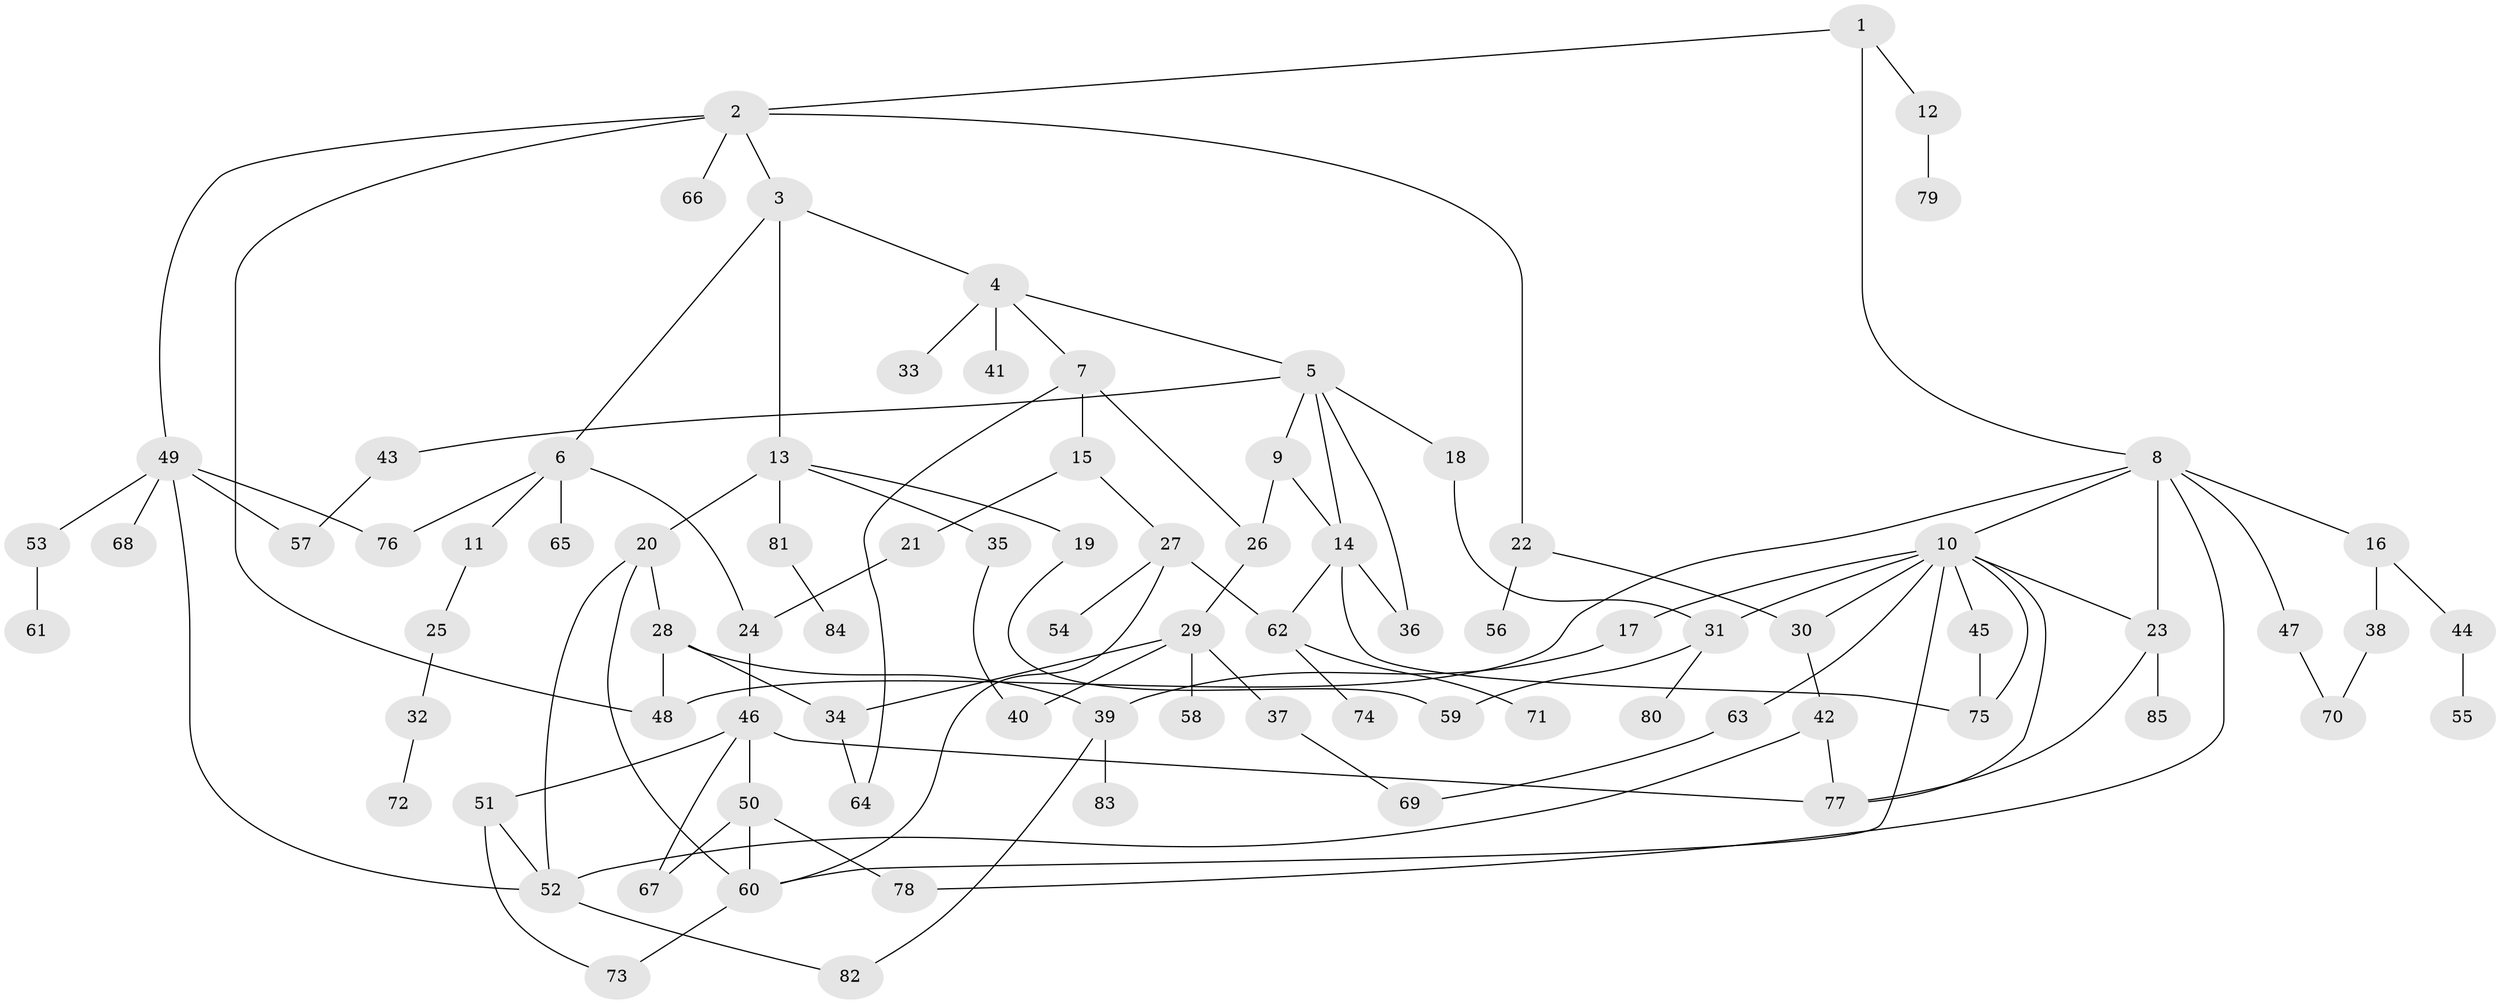 // Generated by graph-tools (version 1.1) at 2025/34/03/09/25 02:34:02]
// undirected, 85 vertices, 118 edges
graph export_dot {
graph [start="1"]
  node [color=gray90,style=filled];
  1;
  2;
  3;
  4;
  5;
  6;
  7;
  8;
  9;
  10;
  11;
  12;
  13;
  14;
  15;
  16;
  17;
  18;
  19;
  20;
  21;
  22;
  23;
  24;
  25;
  26;
  27;
  28;
  29;
  30;
  31;
  32;
  33;
  34;
  35;
  36;
  37;
  38;
  39;
  40;
  41;
  42;
  43;
  44;
  45;
  46;
  47;
  48;
  49;
  50;
  51;
  52;
  53;
  54;
  55;
  56;
  57;
  58;
  59;
  60;
  61;
  62;
  63;
  64;
  65;
  66;
  67;
  68;
  69;
  70;
  71;
  72;
  73;
  74;
  75;
  76;
  77;
  78;
  79;
  80;
  81;
  82;
  83;
  84;
  85;
  1 -- 2;
  1 -- 8;
  1 -- 12;
  2 -- 3;
  2 -- 22;
  2 -- 48;
  2 -- 49;
  2 -- 66;
  3 -- 4;
  3 -- 6;
  3 -- 13;
  4 -- 5;
  4 -- 7;
  4 -- 33;
  4 -- 41;
  5 -- 9;
  5 -- 18;
  5 -- 43;
  5 -- 14;
  5 -- 36;
  6 -- 11;
  6 -- 24;
  6 -- 65;
  6 -- 76;
  7 -- 15;
  7 -- 64;
  7 -- 26;
  8 -- 10;
  8 -- 16;
  8 -- 47;
  8 -- 48;
  8 -- 23;
  8 -- 78;
  9 -- 14;
  9 -- 26;
  10 -- 17;
  10 -- 23;
  10 -- 31;
  10 -- 45;
  10 -- 60;
  10 -- 63;
  10 -- 77;
  10 -- 75;
  10 -- 30;
  11 -- 25;
  12 -- 79;
  13 -- 19;
  13 -- 20;
  13 -- 35;
  13 -- 81;
  14 -- 36;
  14 -- 75;
  14 -- 62;
  15 -- 21;
  15 -- 27;
  16 -- 38;
  16 -- 44;
  17 -- 39;
  18 -- 31;
  19 -- 59;
  20 -- 28;
  20 -- 60;
  20 -- 52;
  21 -- 24;
  22 -- 30;
  22 -- 56;
  23 -- 85;
  23 -- 77;
  24 -- 46;
  25 -- 32;
  26 -- 29;
  27 -- 54;
  27 -- 62;
  27 -- 60;
  28 -- 48;
  28 -- 34;
  28 -- 39;
  29 -- 34;
  29 -- 37;
  29 -- 40;
  29 -- 58;
  30 -- 42;
  31 -- 59;
  31 -- 80;
  32 -- 72;
  34 -- 64;
  35 -- 40;
  37 -- 69;
  38 -- 70;
  39 -- 83;
  39 -- 82;
  42 -- 77;
  42 -- 52;
  43 -- 57;
  44 -- 55;
  45 -- 75;
  46 -- 50;
  46 -- 51;
  46 -- 67;
  46 -- 77;
  47 -- 70;
  49 -- 52;
  49 -- 53;
  49 -- 57;
  49 -- 68;
  49 -- 76;
  50 -- 78;
  50 -- 60;
  50 -- 67;
  51 -- 73;
  51 -- 52;
  52 -- 82;
  53 -- 61;
  60 -- 73;
  62 -- 71;
  62 -- 74;
  63 -- 69;
  81 -- 84;
}
